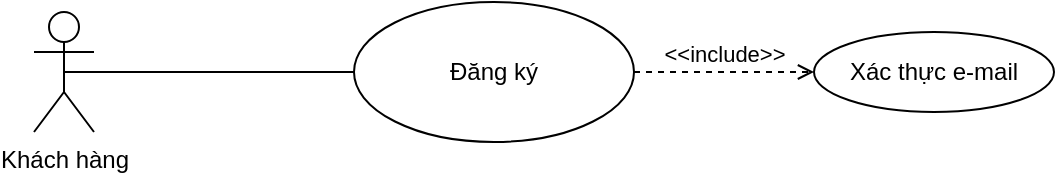 <mxfile version="22.1.3" type="device">
  <diagram name="Page-1" id="rrW3ZqukG66Ajqth9wLX">
    <mxGraphModel dx="872" dy="465" grid="1" gridSize="10" guides="1" tooltips="1" connect="1" arrows="1" fold="1" page="1" pageScale="1" pageWidth="850" pageHeight="1100" math="0" shadow="0">
      <root>
        <mxCell id="0" />
        <mxCell id="1" parent="0" />
        <mxCell id="VE_fQ6h56uobYjVV2KlQ-1" value="Khách hàng" style="shape=umlActor;verticalLabelPosition=bottom;verticalAlign=top;html=1;outlineConnect=0;" parent="1" vertex="1">
          <mxGeometry x="100" y="185" width="30" height="60" as="geometry" />
        </mxCell>
        <mxCell id="VE_fQ6h56uobYjVV2KlQ-3" value="Đăng ký" style="ellipse;whiteSpace=wrap;html=1;" parent="1" vertex="1">
          <mxGeometry x="260" y="180" width="140" height="70" as="geometry" />
        </mxCell>
        <mxCell id="VE_fQ6h56uobYjVV2KlQ-15" value="" style="endArrow=none;html=1;rounded=0;exitX=0.5;exitY=0.5;exitDx=0;exitDy=0;exitPerimeter=0;entryX=0;entryY=0.5;entryDx=0;entryDy=0;" parent="1" source="VE_fQ6h56uobYjVV2KlQ-1" target="VE_fQ6h56uobYjVV2KlQ-3" edge="1">
          <mxGeometry width="50" height="50" relative="1" as="geometry">
            <mxPoint x="400" y="270" as="sourcePoint" />
            <mxPoint x="210" y="220" as="targetPoint" />
          </mxGeometry>
        </mxCell>
        <mxCell id="VE_fQ6h56uobYjVV2KlQ-20" value="&amp;lt;&amp;lt;include&amp;gt;&amp;gt;" style="html=1;verticalAlign=bottom;labelBackgroundColor=none;endArrow=open;endFill=0;dashed=1;rounded=0;exitX=1;exitY=0.5;exitDx=0;exitDy=0;entryX=0;entryY=0.5;entryDx=0;entryDy=0;" parent="1" source="VE_fQ6h56uobYjVV2KlQ-3" target="VE_fQ6h56uobYjVV2KlQ-21" edge="1">
          <mxGeometry width="160" relative="1" as="geometry">
            <mxPoint x="390" y="340" as="sourcePoint" />
            <mxPoint x="610" y="320" as="targetPoint" />
          </mxGeometry>
        </mxCell>
        <mxCell id="VE_fQ6h56uobYjVV2KlQ-21" value="Xác thực e-mail" style="ellipse;whiteSpace=wrap;html=1;" parent="1" vertex="1">
          <mxGeometry x="490" y="195" width="120" height="40" as="geometry" />
        </mxCell>
      </root>
    </mxGraphModel>
  </diagram>
</mxfile>
